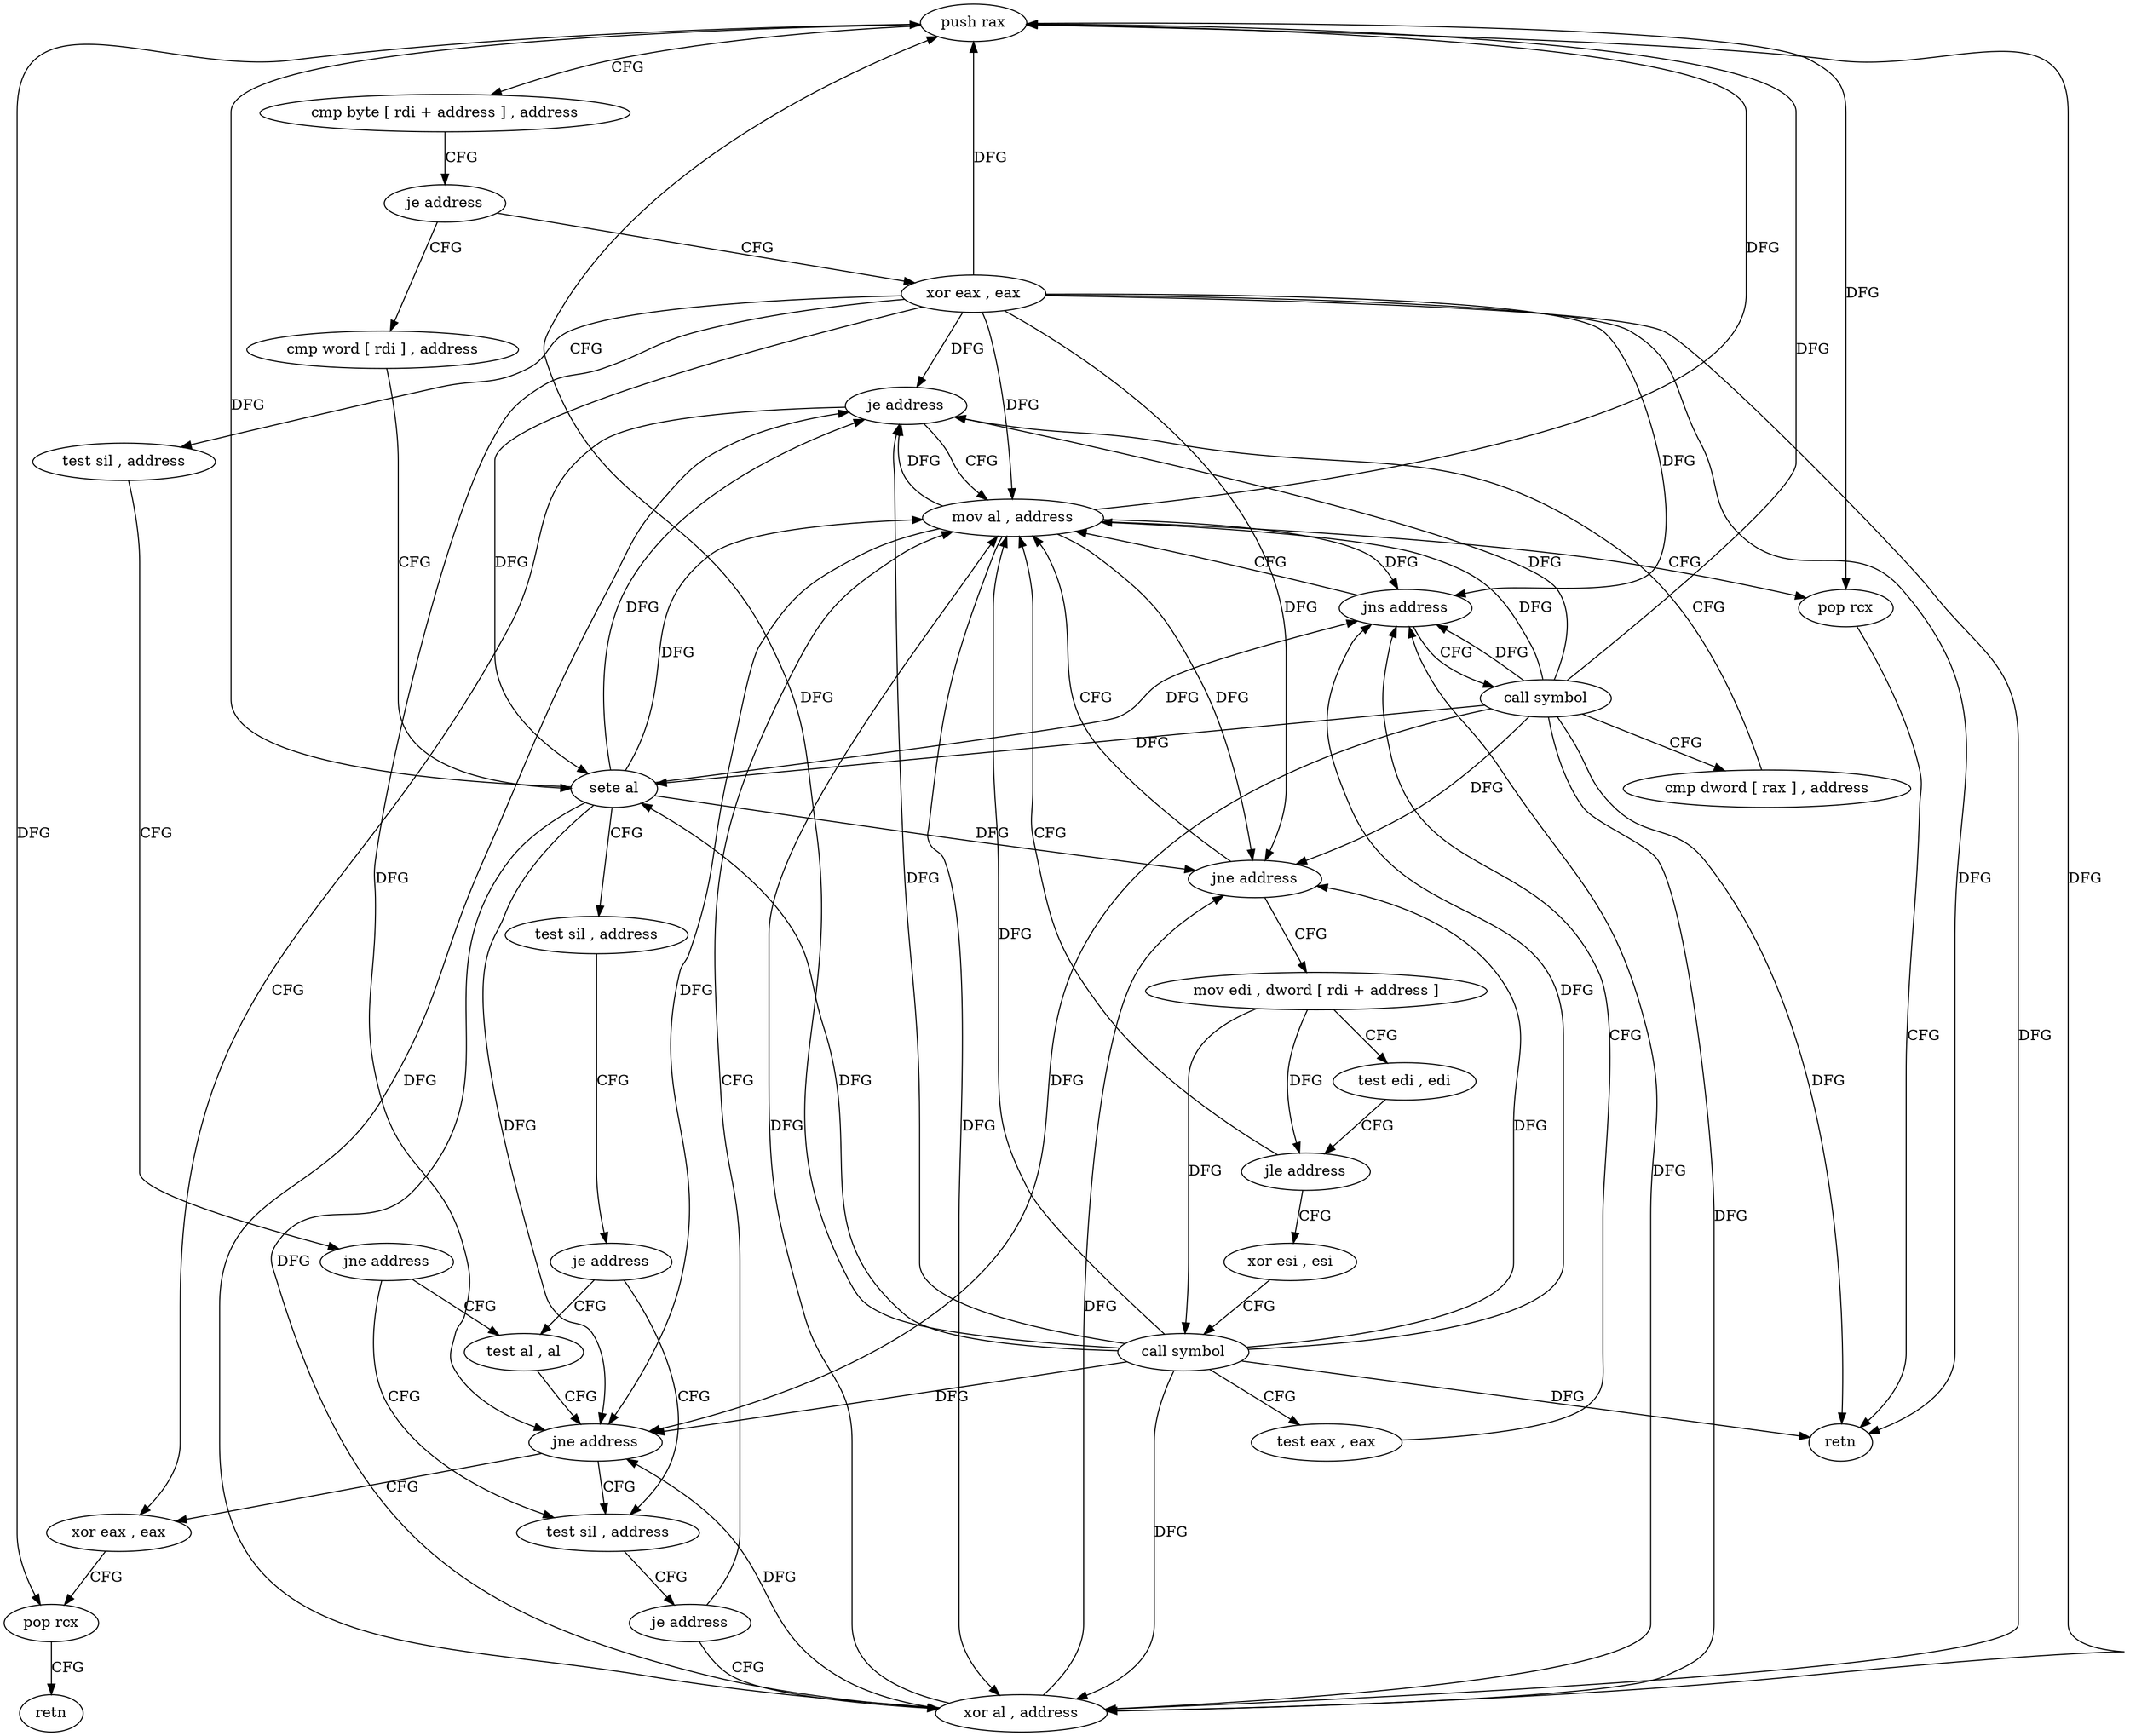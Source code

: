 digraph "func" {
"4211952" [label = "push rax" ]
"4211953" [label = "cmp byte [ rdi + address ] , address" ]
"4211957" [label = "je address" ]
"4211980" [label = "xor eax , eax" ]
"4211959" [label = "cmp word [ rdi ] , address" ]
"4211982" [label = "test sil , address" ]
"4211986" [label = "jne address" ]
"4211972" [label = "test al , al" ]
"4211988" [label = "test sil , address" ]
"4211963" [label = "sete al" ]
"4211966" [label = "test sil , address" ]
"4211970" [label = "je address" ]
"4211974" [label = "jne address" ]
"4211976" [label = "xor eax , eax" ]
"4211992" [label = "je address" ]
"4212026" [label = "mov al , address" ]
"4211994" [label = "xor al , address" ]
"4211978" [label = "pop rcx" ]
"4211979" [label = "retn" ]
"4212028" [label = "pop rcx" ]
"4212029" [label = "retn" ]
"4211996" [label = "jne address" ]
"4211998" [label = "mov edi , dword [ rdi + address ]" ]
"4212001" [label = "test edi , edi" ]
"4212003" [label = "jle address" ]
"4212005" [label = "xor esi , esi" ]
"4212007" [label = "call symbol" ]
"4212012" [label = "test eax , eax" ]
"4212014" [label = "jns address" ]
"4212016" [label = "call symbol" ]
"4212021" [label = "cmp dword [ rax ] , address" ]
"4212024" [label = "je address" ]
"4211952" -> "4211953" [ label = "CFG" ]
"4211952" -> "4211978" [ label = "DFG" ]
"4211952" -> "4212028" [ label = "DFG" ]
"4211953" -> "4211957" [ label = "CFG" ]
"4211957" -> "4211980" [ label = "CFG" ]
"4211957" -> "4211959" [ label = "CFG" ]
"4211980" -> "4211982" [ label = "CFG" ]
"4211980" -> "4211952" [ label = "DFG" ]
"4211980" -> "4211963" [ label = "DFG" ]
"4211980" -> "4211974" [ label = "DFG" ]
"4211980" -> "4212026" [ label = "DFG" ]
"4211980" -> "4212029" [ label = "DFG" ]
"4211980" -> "4211994" [ label = "DFG" ]
"4211980" -> "4211996" [ label = "DFG" ]
"4211980" -> "4212014" [ label = "DFG" ]
"4211980" -> "4212024" [ label = "DFG" ]
"4211959" -> "4211963" [ label = "CFG" ]
"4211982" -> "4211986" [ label = "CFG" ]
"4211986" -> "4211972" [ label = "CFG" ]
"4211986" -> "4211988" [ label = "CFG" ]
"4211972" -> "4211974" [ label = "CFG" ]
"4211988" -> "4211992" [ label = "CFG" ]
"4211963" -> "4211966" [ label = "CFG" ]
"4211963" -> "4211952" [ label = "DFG" ]
"4211963" -> "4211974" [ label = "DFG" ]
"4211963" -> "4212026" [ label = "DFG" ]
"4211963" -> "4211994" [ label = "DFG" ]
"4211963" -> "4211996" [ label = "DFG" ]
"4211963" -> "4212014" [ label = "DFG" ]
"4211963" -> "4212024" [ label = "DFG" ]
"4211966" -> "4211970" [ label = "CFG" ]
"4211970" -> "4211988" [ label = "CFG" ]
"4211970" -> "4211972" [ label = "CFG" ]
"4211974" -> "4211988" [ label = "CFG" ]
"4211974" -> "4211976" [ label = "CFG" ]
"4211976" -> "4211978" [ label = "CFG" ]
"4211992" -> "4212026" [ label = "CFG" ]
"4211992" -> "4211994" [ label = "CFG" ]
"4212026" -> "4212028" [ label = "CFG" ]
"4212026" -> "4211952" [ label = "DFG" ]
"4212026" -> "4211974" [ label = "DFG" ]
"4212026" -> "4211994" [ label = "DFG" ]
"4212026" -> "4211996" [ label = "DFG" ]
"4212026" -> "4212014" [ label = "DFG" ]
"4212026" -> "4212024" [ label = "DFG" ]
"4211994" -> "4211996" [ label = "DFG" ]
"4211994" -> "4211952" [ label = "DFG" ]
"4211994" -> "4211974" [ label = "DFG" ]
"4211994" -> "4212026" [ label = "DFG" ]
"4211994" -> "4212014" [ label = "DFG" ]
"4211994" -> "4212024" [ label = "DFG" ]
"4211978" -> "4211979" [ label = "CFG" ]
"4212028" -> "4212029" [ label = "CFG" ]
"4211996" -> "4212026" [ label = "CFG" ]
"4211996" -> "4211998" [ label = "CFG" ]
"4211998" -> "4212001" [ label = "CFG" ]
"4211998" -> "4212003" [ label = "DFG" ]
"4211998" -> "4212007" [ label = "DFG" ]
"4212001" -> "4212003" [ label = "CFG" ]
"4212003" -> "4212026" [ label = "CFG" ]
"4212003" -> "4212005" [ label = "CFG" ]
"4212005" -> "4212007" [ label = "CFG" ]
"4212007" -> "4212012" [ label = "CFG" ]
"4212007" -> "4211952" [ label = "DFG" ]
"4212007" -> "4211974" [ label = "DFG" ]
"4212007" -> "4212026" [ label = "DFG" ]
"4212007" -> "4211994" [ label = "DFG" ]
"4212007" -> "4211996" [ label = "DFG" ]
"4212007" -> "4211963" [ label = "DFG" ]
"4212007" -> "4212029" [ label = "DFG" ]
"4212007" -> "4212014" [ label = "DFG" ]
"4212007" -> "4212024" [ label = "DFG" ]
"4212012" -> "4212014" [ label = "CFG" ]
"4212014" -> "4212026" [ label = "CFG" ]
"4212014" -> "4212016" [ label = "CFG" ]
"4212016" -> "4212021" [ label = "CFG" ]
"4212016" -> "4211952" [ label = "DFG" ]
"4212016" -> "4211974" [ label = "DFG" ]
"4212016" -> "4212026" [ label = "DFG" ]
"4212016" -> "4211994" [ label = "DFG" ]
"4212016" -> "4211996" [ label = "DFG" ]
"4212016" -> "4212014" [ label = "DFG" ]
"4212016" -> "4211963" [ label = "DFG" ]
"4212016" -> "4212029" [ label = "DFG" ]
"4212016" -> "4212024" [ label = "DFG" ]
"4212021" -> "4212024" [ label = "CFG" ]
"4212024" -> "4211976" [ label = "CFG" ]
"4212024" -> "4212026" [ label = "CFG" ]
}
